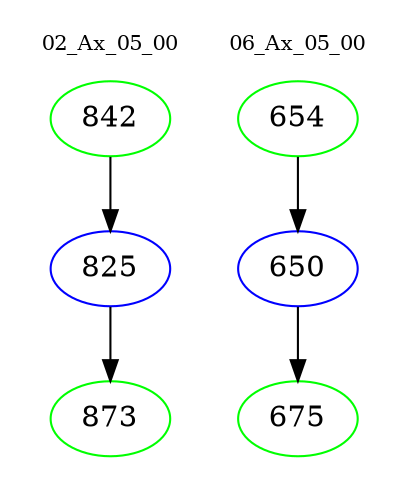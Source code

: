 digraph{
subgraph cluster_0 {
color = white
label = "02_Ax_05_00";
fontsize=10;
T0_842 [label="842", color="green"]
T0_842 -> T0_825 [color="black"]
T0_825 [label="825", color="blue"]
T0_825 -> T0_873 [color="black"]
T0_873 [label="873", color="green"]
}
subgraph cluster_1 {
color = white
label = "06_Ax_05_00";
fontsize=10;
T1_654 [label="654", color="green"]
T1_654 -> T1_650 [color="black"]
T1_650 [label="650", color="blue"]
T1_650 -> T1_675 [color="black"]
T1_675 [label="675", color="green"]
}
}
